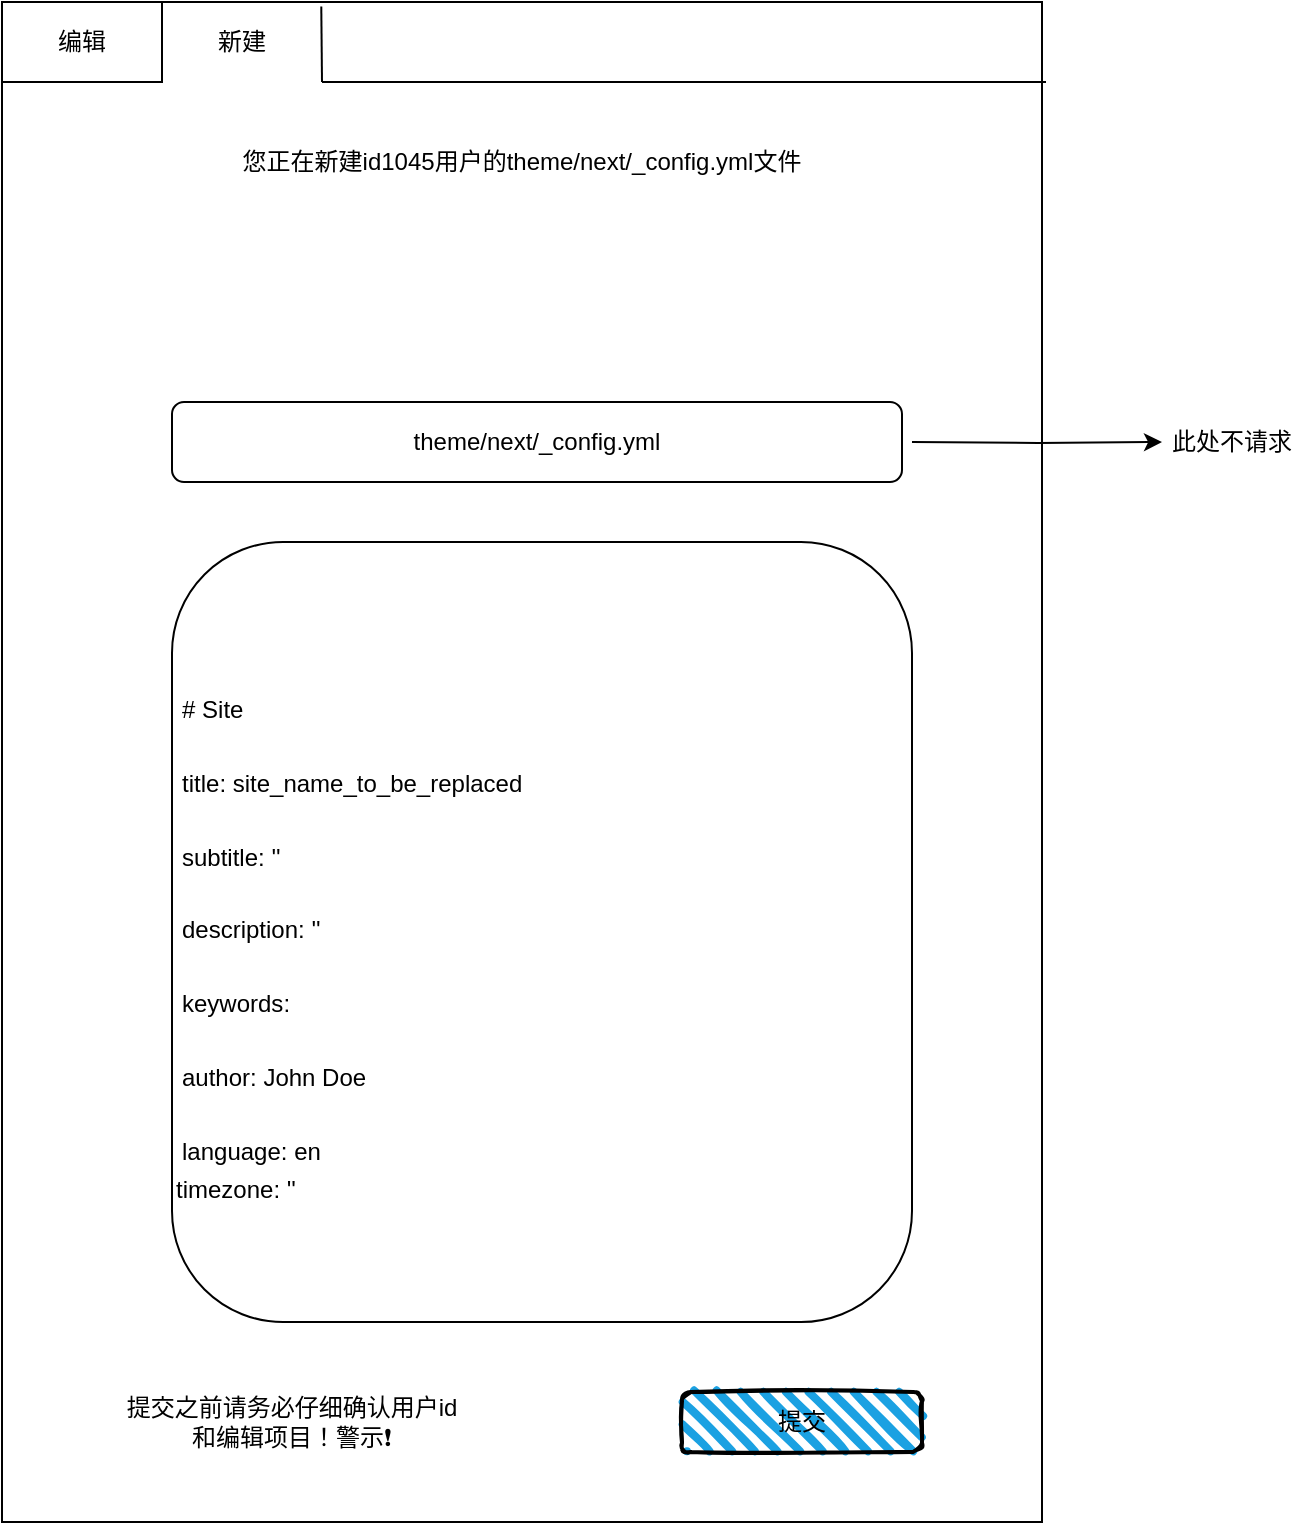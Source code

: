 <mxfile>
    <diagram id="99zECeEw18jtH8phpOEg" name="第 1 页">
        <mxGraphModel dx="1194" dy="903" grid="1" gridSize="10" guides="1" tooltips="1" connect="1" arrows="1" fold="1" page="1" pageScale="1" pageWidth="827" pageHeight="1169" math="0" shadow="0">
            <root>
                <mxCell id="0"/>
                <mxCell id="1" parent="0"/>
                <mxCell id="2" value="" style="rounded=0;whiteSpace=wrap;html=1;" parent="1" vertex="1">
                    <mxGeometry x="120" y="80" width="520" height="760" as="geometry"/>
                </mxCell>
                <mxCell id="3" value="&lt;br&gt;&lt;table class=&quot;highlight tab-size js-file-line-container&quot;&gt;&lt;tbody&gt;&lt;tr&gt;&lt;td id=&quot;LC5&quot; class=&quot;blob-code blob-code-inner js-file-line&quot;&gt;&lt;span class=&quot;pl-c&quot;&gt;&lt;span class=&quot;pl-c&quot;&gt;#&lt;/span&gt; Site&lt;/span&gt;&lt;/td&gt;      &lt;/tr&gt;      &lt;tr&gt;        &lt;/tr&gt;&lt;/tbody&gt;&lt;/table&gt;&lt;br&gt;&lt;table class=&quot;highlight tab-size js-file-line-container&quot;&gt;&lt;tbody&gt;&lt;tr&gt;&lt;td id=&quot;LC6&quot; class=&quot;blob-code blob-code-inner js-file-line&quot;&gt;&lt;span class=&quot;pl-ent&quot;&gt;title&lt;/span&gt;: &lt;span class=&quot;pl-s&quot;&gt;site_name_to_be_replaced&lt;/span&gt;&lt;/td&gt;      &lt;/tr&gt;      &lt;tr&gt;        &lt;/tr&gt;&lt;/tbody&gt;&lt;/table&gt;&lt;br&gt;&lt;table class=&quot;highlight tab-size js-file-line-container&quot;&gt;&lt;tbody&gt;&lt;tr&gt;&lt;td id=&quot;LC7&quot; class=&quot;blob-code blob-code-inner js-file-line&quot;&gt;&lt;span class=&quot;pl-ent&quot;&gt;subtitle&lt;/span&gt;: &lt;span class=&quot;pl-s&quot;&gt;&lt;span class=&quot;pl-pds&quot;&gt;'&lt;/span&gt;&lt;span class=&quot;pl-pds&quot;&gt;'&lt;/span&gt;&lt;/span&gt;&lt;/td&gt;      &lt;/tr&gt;      &lt;tr&gt;        &lt;/tr&gt;&lt;/tbody&gt;&lt;/table&gt;&lt;br&gt;&lt;table class=&quot;highlight tab-size js-file-line-container&quot;&gt;&lt;tbody&gt;&lt;tr&gt;&lt;td id=&quot;LC8&quot; class=&quot;blob-code blob-code-inner js-file-line&quot;&gt;&lt;span class=&quot;pl-ent&quot;&gt;description&lt;/span&gt;: &lt;span class=&quot;pl-s&quot;&gt;&lt;span class=&quot;pl-pds&quot;&gt;'&lt;/span&gt;&lt;span class=&quot;pl-pds&quot;&gt;'&lt;/span&gt;&lt;/span&gt;&lt;/td&gt;      &lt;/tr&gt;      &lt;tr&gt;        &lt;/tr&gt;&lt;/tbody&gt;&lt;/table&gt;&lt;br&gt;&lt;table class=&quot;highlight tab-size js-file-line-container&quot;&gt;&lt;tbody&gt;&lt;tr&gt;&lt;td id=&quot;LC9&quot; class=&quot;blob-code blob-code-inner js-file-line&quot;&gt;&lt;span class=&quot;pl-ent&quot;&gt;keywords&lt;/span&gt;:&lt;/td&gt;      &lt;/tr&gt;      &lt;tr&gt;        &lt;/tr&gt;&lt;/tbody&gt;&lt;/table&gt;&lt;br&gt;&lt;table class=&quot;highlight tab-size js-file-line-container&quot;&gt;&lt;tbody&gt;&lt;tr&gt;&lt;td id=&quot;LC10&quot; class=&quot;blob-code blob-code-inner js-file-line&quot;&gt;&lt;span class=&quot;pl-ent&quot;&gt;author&lt;/span&gt;: &lt;span class=&quot;pl-s&quot;&gt;John Doe&lt;/span&gt;&lt;/td&gt;      &lt;/tr&gt;      &lt;tr&gt;        &lt;/tr&gt;&lt;/tbody&gt;&lt;/table&gt;&lt;br&gt;&lt;table class=&quot;highlight tab-size js-file-line-container&quot;&gt;&lt;tbody&gt;&lt;tr&gt;&lt;td id=&quot;LC11&quot; class=&quot;blob-code blob-code-inner js-file-line&quot;&gt;&lt;span class=&quot;pl-ent&quot;&gt;language&lt;/span&gt;: &lt;span class=&quot;pl-s&quot;&gt;en&lt;/span&gt;&lt;/td&gt;      &lt;/tr&gt;      &lt;tr&gt;        &lt;/tr&gt;&lt;/tbody&gt;&lt;/table&gt;&lt;span class=&quot;pl-ent&quot;&gt;timezone&lt;/span&gt;: &lt;span class=&quot;pl-s&quot;&gt;&lt;span class=&quot;pl-pds&quot;&gt;'&lt;/span&gt;&lt;span class=&quot;pl-pds&quot;&gt;'&lt;/span&gt;&lt;/span&gt;" style="rounded=1;whiteSpace=wrap;html=1;align=left;" parent="1" vertex="1">
                    <mxGeometry x="205" y="350" width="370" height="390" as="geometry"/>
                </mxCell>
                <mxCell id="4" value="您正在新建id1045用户的theme/next/_config.yml文件" style="text;html=1;strokeColor=none;fillColor=none;align=center;verticalAlign=middle;whiteSpace=wrap;rounded=0;" parent="1" vertex="1">
                    <mxGeometry x="160" y="150" width="440" height="20" as="geometry"/>
                </mxCell>
                <mxCell id="6" value="提交之前请务必仔细确认用户id和编辑项目！警示❗" style="text;html=1;strokeColor=none;fillColor=none;align=center;verticalAlign=middle;whiteSpace=wrap;rounded=0;" parent="1" vertex="1">
                    <mxGeometry x="180" y="780" width="170" height="20" as="geometry"/>
                </mxCell>
                <mxCell id="7" value="提交" style="rounded=1;whiteSpace=wrap;html=1;strokeWidth=2;fillWeight=4;hachureGap=8;hachureAngle=45;fillColor=#1ba1e2;sketch=1;" parent="1" vertex="1">
                    <mxGeometry x="460" y="775" width="120" height="30" as="geometry"/>
                </mxCell>
                <mxCell id="8" value="theme/next/_config.yml" style="rounded=1;whiteSpace=wrap;html=1;" parent="1" vertex="1">
                    <mxGeometry x="205" y="280" width="365" height="40" as="geometry"/>
                </mxCell>
                <mxCell id="18" style="edgeStyle=orthogonalEdgeStyle;rounded=0;orthogonalLoop=1;jettySize=auto;html=1;" parent="1" target="19" edge="1">
                    <mxGeometry relative="1" as="geometry">
                        <mxPoint x="720" y="300" as="targetPoint"/>
                        <mxPoint x="575" y="300" as="sourcePoint"/>
                    </mxGeometry>
                </mxCell>
                <mxCell id="11" value="" style="endArrow=none;html=1;entryX=1;entryY=1;entryDx=0;entryDy=0;" parent="1" edge="1">
                    <mxGeometry width="50" height="50" relative="1" as="geometry">
                        <mxPoint x="642" y="120" as="sourcePoint"/>
                        <mxPoint x="280" y="120" as="targetPoint"/>
                    </mxGeometry>
                </mxCell>
                <mxCell id="15" value="新建" style="text;html=1;strokeColor=none;fillColor=none;align=center;verticalAlign=middle;whiteSpace=wrap;rounded=0;" parent="1" vertex="1">
                    <mxGeometry x="220" y="90" width="40" height="20" as="geometry"/>
                </mxCell>
                <mxCell id="16" value="" style="rounded=0;whiteSpace=wrap;html=1;" parent="1" vertex="1">
                    <mxGeometry x="120" y="80" width="80" height="40" as="geometry"/>
                </mxCell>
                <mxCell id="14" value="编辑" style="text;html=1;strokeColor=none;fillColor=none;align=center;verticalAlign=middle;whiteSpace=wrap;rounded=0;" parent="1" vertex="1">
                    <mxGeometry x="140" y="90" width="40" height="20" as="geometry"/>
                </mxCell>
                <mxCell id="17" value="" style="endArrow=none;html=1;entryX=0.307;entryY=0.003;entryDx=0;entryDy=0;entryPerimeter=0;" parent="1" target="2" edge="1">
                    <mxGeometry width="50" height="50" relative="1" as="geometry">
                        <mxPoint x="280" y="120" as="sourcePoint"/>
                        <mxPoint x="440" y="440" as="targetPoint"/>
                    </mxGeometry>
                </mxCell>
                <mxCell id="19" value="此处不请求" style="text;html=1;strokeColor=none;fillColor=none;align=center;verticalAlign=middle;whiteSpace=wrap;rounded=0;" parent="1" vertex="1">
                    <mxGeometry x="700" y="290" width="70" height="20" as="geometry"/>
                </mxCell>
            </root>
        </mxGraphModel>
    </diagram>
</mxfile>